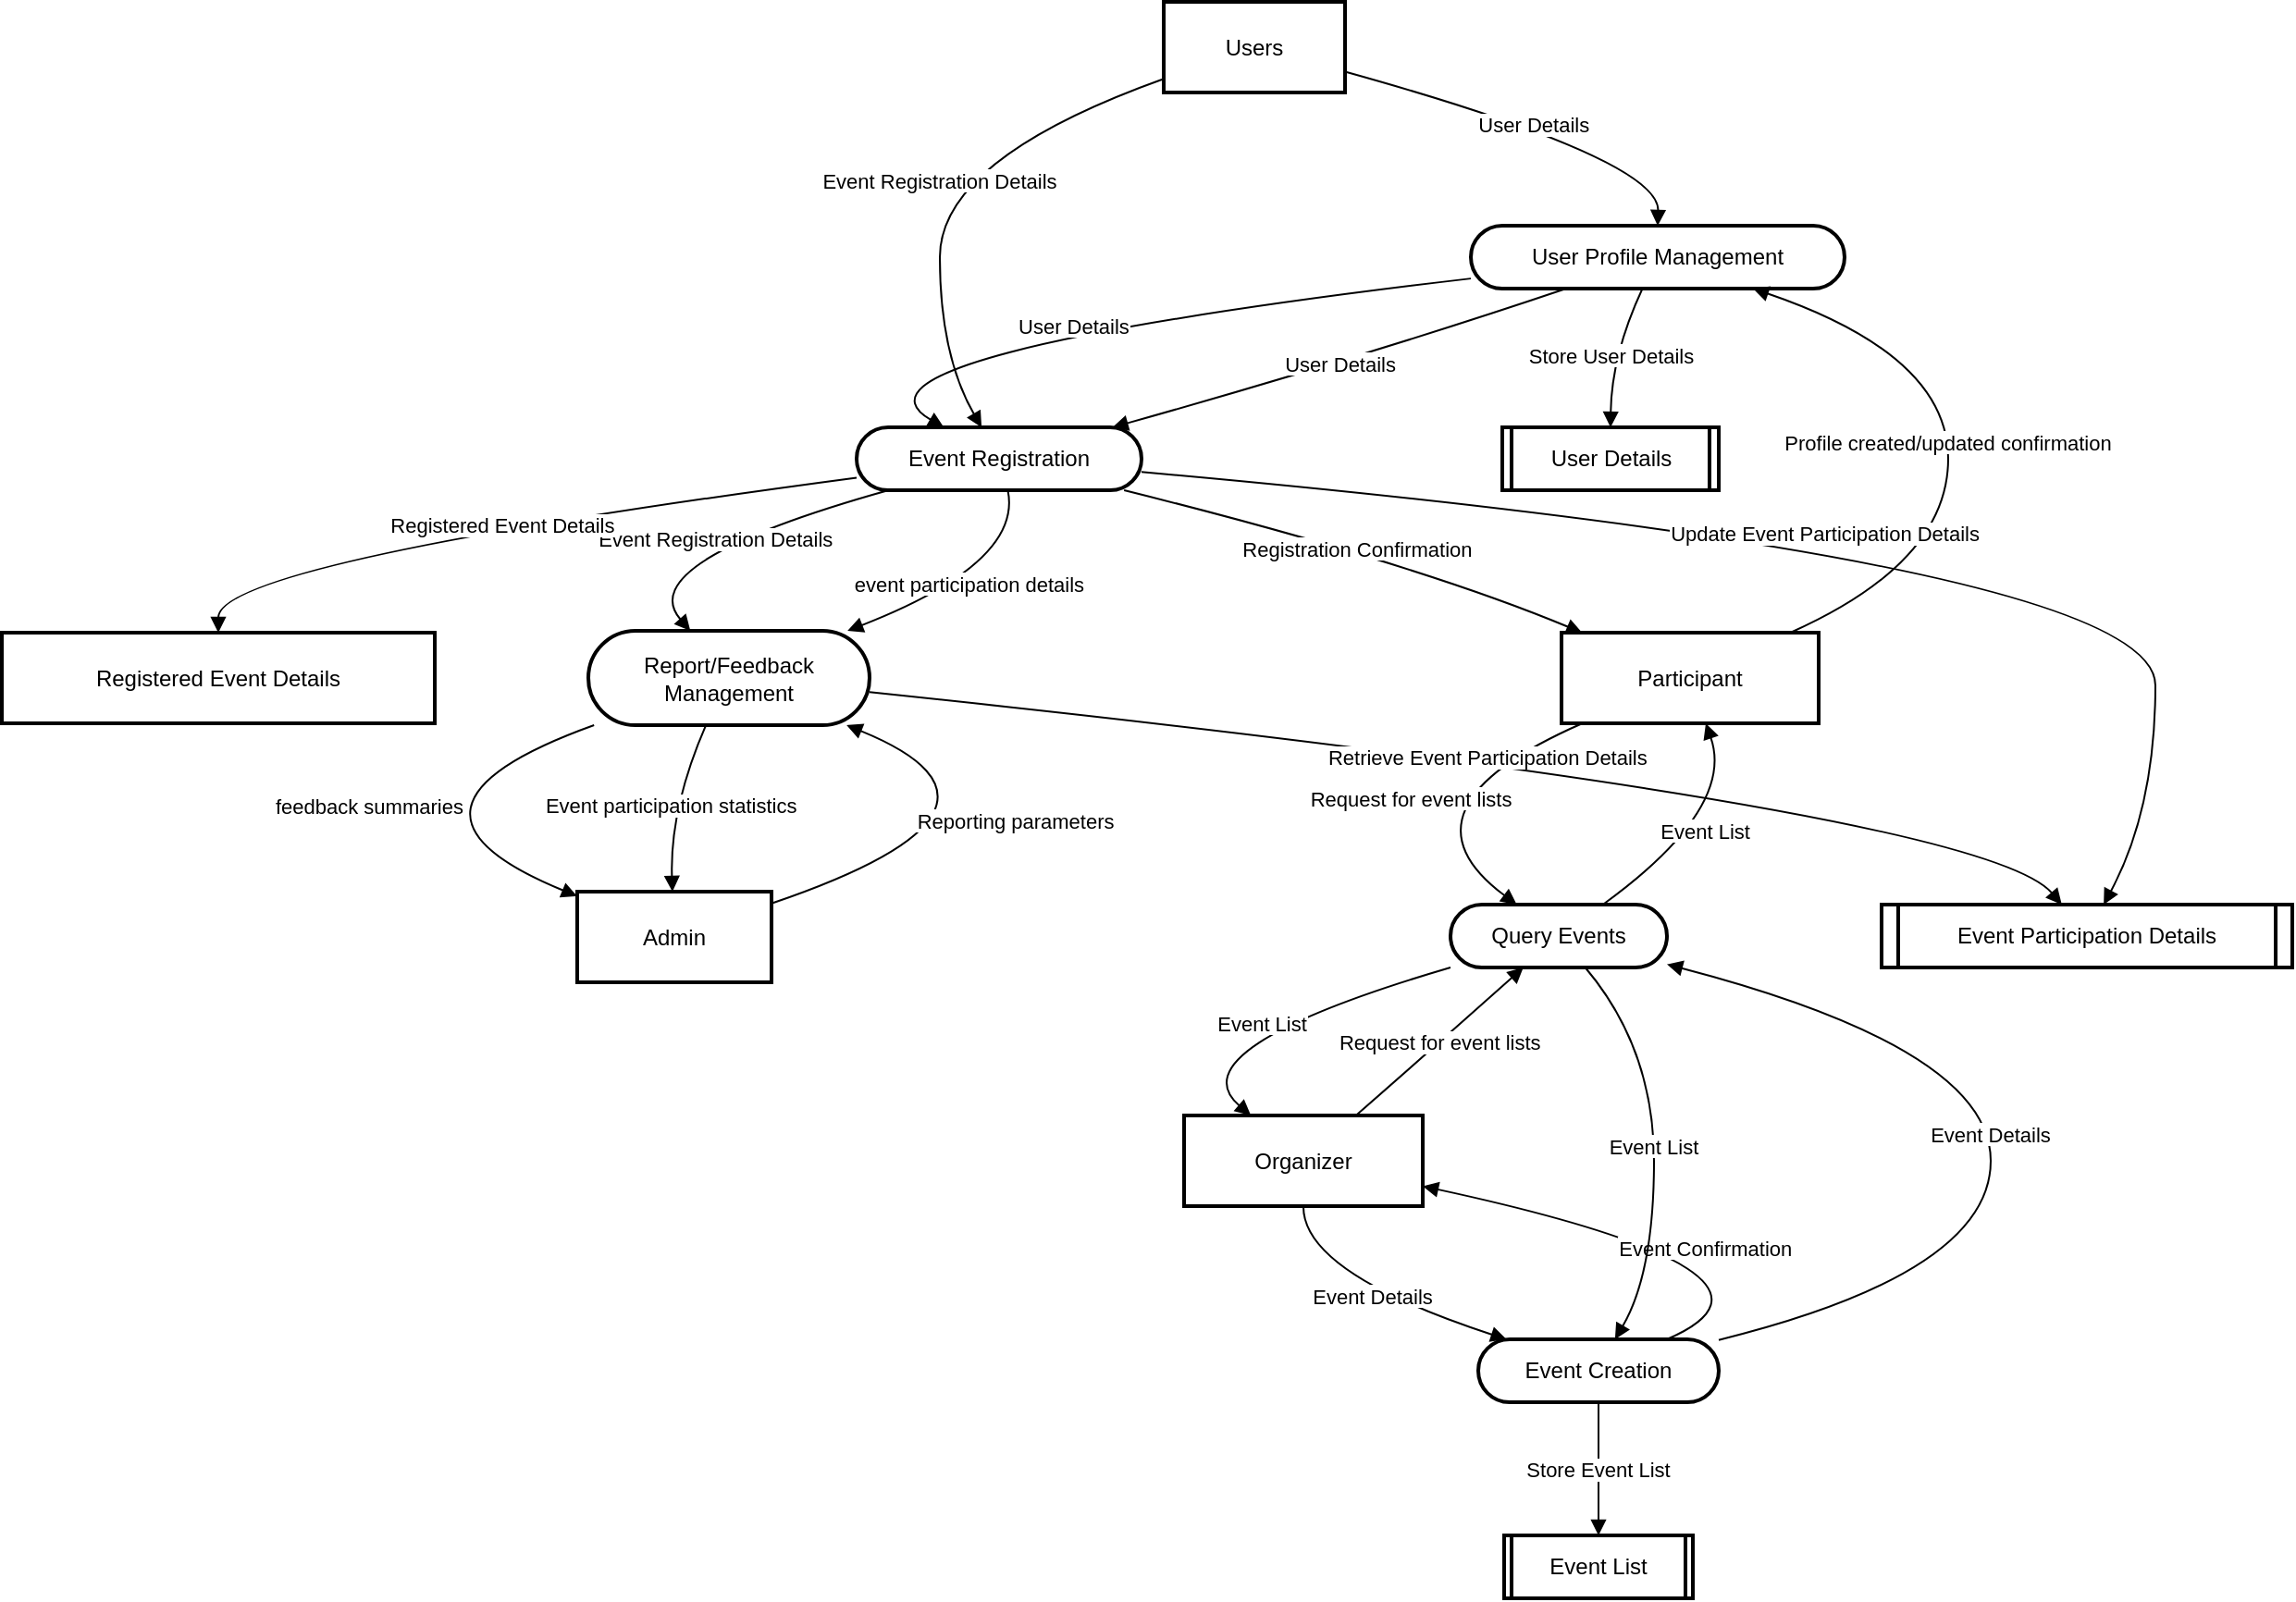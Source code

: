 <mxfile version="24.8.3">
  <diagram name="Page-1" id="DDR3ZfDrJNzFcNVzPJie">
    <mxGraphModel dx="1749" dy="891" grid="1" gridSize="10" guides="1" tooltips="1" connect="1" arrows="1" fold="1" page="1" pageScale="1" pageWidth="850" pageHeight="1100" math="0" shadow="0">
      <root>
        <mxCell id="0" />
        <mxCell id="1" parent="0" />
        <mxCell id="cTOhfIbd-LcMa5G6BluP-59" value="Users" style="whiteSpace=wrap;strokeWidth=2;" vertex="1" parent="1">
          <mxGeometry x="648" y="210" width="98" height="49" as="geometry" />
        </mxCell>
        <mxCell id="cTOhfIbd-LcMa5G6BluP-60" value="Organizer" style="whiteSpace=wrap;strokeWidth=2;" vertex="1" parent="1">
          <mxGeometry x="659" y="812" width="129" height="49" as="geometry" />
        </mxCell>
        <mxCell id="cTOhfIbd-LcMa5G6BluP-61" value="Admin" style="whiteSpace=wrap;strokeWidth=2;" vertex="1" parent="1">
          <mxGeometry x="331" y="691" width="105" height="49" as="geometry" />
        </mxCell>
        <mxCell id="cTOhfIbd-LcMa5G6BluP-62" value="Registered Event Details" style="whiteSpace=wrap;strokeWidth=2;" vertex="1" parent="1">
          <mxGeometry x="20" y="551" width="234" height="49" as="geometry" />
        </mxCell>
        <mxCell id="cTOhfIbd-LcMa5G6BluP-63" value="User Profile Management" style="rounded=1;whiteSpace=wrap;arcSize=50;strokeWidth=2;" vertex="1" parent="1">
          <mxGeometry x="814" y="331" width="202" height="34" as="geometry" />
        </mxCell>
        <mxCell id="cTOhfIbd-LcMa5G6BluP-64" value="Event Registration" style="rounded=1;whiteSpace=wrap;arcSize=50;strokeWidth=2;" vertex="1" parent="1">
          <mxGeometry x="482" y="440" width="154" height="34" as="geometry" />
        </mxCell>
        <mxCell id="cTOhfIbd-LcMa5G6BluP-65" value="Event Creation" style="rounded=1;whiteSpace=wrap;arcSize=50;strokeWidth=2;" vertex="1" parent="1">
          <mxGeometry x="818" y="933" width="130" height="34" as="geometry" />
        </mxCell>
        <mxCell id="cTOhfIbd-LcMa5G6BluP-66" value="Query Events" style="rounded=1;whiteSpace=wrap;arcSize=50;strokeWidth=2;" vertex="1" parent="1">
          <mxGeometry x="803" y="698" width="117" height="34" as="geometry" />
        </mxCell>
        <mxCell id="cTOhfIbd-LcMa5G6BluP-67" value="Report/Feedback Management" style="rounded=1;whiteSpace=wrap;arcSize=50;strokeWidth=2;" vertex="1" parent="1">
          <mxGeometry x="337" y="550" width="152" height="51" as="geometry" />
        </mxCell>
        <mxCell id="cTOhfIbd-LcMa5G6BluP-68" value="Participant" style="whiteSpace=wrap;strokeWidth=2;" vertex="1" parent="1">
          <mxGeometry x="863" y="551" width="139" height="49" as="geometry" />
        </mxCell>
        <mxCell id="cTOhfIbd-LcMa5G6BluP-69" value="Event List" style="strokeWidth=2;shape=process;whiteSpace=wrap;size=0.04;" vertex="1" parent="1">
          <mxGeometry x="832" y="1039" width="102" height="34" as="geometry" />
        </mxCell>
        <mxCell id="cTOhfIbd-LcMa5G6BluP-70" value="User Details" style="strokeWidth=2;shape=process;whiteSpace=wrap;size=0.04;" vertex="1" parent="1">
          <mxGeometry x="831" y="440" width="117" height="34" as="geometry" />
        </mxCell>
        <mxCell id="cTOhfIbd-LcMa5G6BluP-71" value="Event Participation Details" style="strokeWidth=2;shape=process;whiteSpace=wrap;size=0.04;" vertex="1" parent="1">
          <mxGeometry x="1036" y="698" width="222" height="34" as="geometry" />
        </mxCell>
        <mxCell id="cTOhfIbd-LcMa5G6BluP-72" value="User Details" style="curved=1;startArrow=none;endArrow=block;exitX=0;exitY=0.84;entryX=0.31;entryY=0.01;rounded=0;" edge="1" parent="1" source="cTOhfIbd-LcMa5G6BluP-63" target="cTOhfIbd-LcMa5G6BluP-64">
          <mxGeometry relative="1" as="geometry">
            <Array as="points">
              <mxPoint x="462" y="401" />
            </Array>
          </mxGeometry>
        </mxCell>
        <mxCell id="cTOhfIbd-LcMa5G6BluP-73" value="User Details" style="curved=1;startArrow=none;endArrow=block;exitX=1;exitY=0.77;entryX=0.5;entryY=0;rounded=0;" edge="1" parent="1" source="cTOhfIbd-LcMa5G6BluP-59" target="cTOhfIbd-LcMa5G6BluP-63">
          <mxGeometry relative="1" as="geometry">
            <Array as="points">
              <mxPoint x="916" y="295" />
            </Array>
          </mxGeometry>
        </mxCell>
        <mxCell id="cTOhfIbd-LcMa5G6BluP-74" value="Event Registration Details" style="curved=1;startArrow=none;endArrow=block;exitX=0;exitY=0.85;entryX=0.44;entryY=0.01;rounded=0;" edge="1" parent="1" source="cTOhfIbd-LcMa5G6BluP-59" target="cTOhfIbd-LcMa5G6BluP-64">
          <mxGeometry relative="1" as="geometry">
            <Array as="points">
              <mxPoint x="527" y="295" />
              <mxPoint x="527" y="401" />
            </Array>
          </mxGeometry>
        </mxCell>
        <mxCell id="cTOhfIbd-LcMa5G6BluP-75" value="Event Details" style="curved=1;startArrow=none;endArrow=block;exitX=0.5;exitY=0.99;entryX=0.11;entryY=-0.01;rounded=0;" edge="1" parent="1" source="cTOhfIbd-LcMa5G6BluP-60" target="cTOhfIbd-LcMa5G6BluP-65">
          <mxGeometry relative="1" as="geometry">
            <Array as="points">
              <mxPoint x="723" y="897" />
            </Array>
          </mxGeometry>
        </mxCell>
        <mxCell id="cTOhfIbd-LcMa5G6BluP-76" value="Request for event lists" style="curved=1;startArrow=none;endArrow=block;exitX=0.72;exitY=0;entryX=0.34;entryY=0.99;rounded=0;" edge="1" parent="1" source="cTOhfIbd-LcMa5G6BluP-60" target="cTOhfIbd-LcMa5G6BluP-66">
          <mxGeometry relative="1" as="geometry">
            <Array as="points">
              <mxPoint x="793" y="776" />
            </Array>
          </mxGeometry>
        </mxCell>
        <mxCell id="cTOhfIbd-LcMa5G6BluP-77" value="Reporting parameters" style="curved=1;startArrow=none;endArrow=block;exitX=1;exitY=0.13;entryX=0.91;entryY=0.99;rounded=0;" edge="1" parent="1" source="cTOhfIbd-LcMa5G6BluP-61" target="cTOhfIbd-LcMa5G6BluP-67">
          <mxGeometry relative="1" as="geometry">
            <Array as="points">
              <mxPoint x="587" y="646" />
            </Array>
          </mxGeometry>
        </mxCell>
        <mxCell id="cTOhfIbd-LcMa5G6BluP-78" value="Event Confirmation" style="curved=1;startArrow=none;endArrow=block;exitX=0.79;exitY=-0.01;entryX=1;entryY=0.78;rounded=0;" edge="1" parent="1" source="cTOhfIbd-LcMa5G6BluP-65" target="cTOhfIbd-LcMa5G6BluP-60">
          <mxGeometry relative="1" as="geometry">
            <Array as="points">
              <mxPoint x="1004" y="897" />
            </Array>
          </mxGeometry>
        </mxCell>
        <mxCell id="cTOhfIbd-LcMa5G6BluP-79" value="Event List" style="curved=1;startArrow=none;endArrow=block;exitX=0.01;exitY=0.99;entryX=0.28;entryY=0;rounded=0;" edge="1" parent="1" source="cTOhfIbd-LcMa5G6BluP-66" target="cTOhfIbd-LcMa5G6BluP-60">
          <mxGeometry relative="1" as="geometry">
            <Array as="points">
              <mxPoint x="653" y="776" />
            </Array>
          </mxGeometry>
        </mxCell>
        <mxCell id="cTOhfIbd-LcMa5G6BluP-80" value="User Details" style="curved=1;startArrow=none;endArrow=block;exitX=0.26;exitY=0.99;entryX=0.89;entryY=0.01;rounded=0;" edge="1" parent="1" source="cTOhfIbd-LcMa5G6BluP-63" target="cTOhfIbd-LcMa5G6BluP-64">
          <mxGeometry relative="1" as="geometry">
            <Array as="points">
              <mxPoint x="759" y="401" />
            </Array>
          </mxGeometry>
        </mxCell>
        <mxCell id="cTOhfIbd-LcMa5G6BluP-81" value="Event Registration Details" style="curved=1;startArrow=none;endArrow=block;exitX=0.12;exitY=0.99;entryX=0.36;entryY=-0.01;rounded=0;" edge="1" parent="1" source="cTOhfIbd-LcMa5G6BluP-64" target="cTOhfIbd-LcMa5G6BluP-67">
          <mxGeometry relative="1" as="geometry">
            <Array as="points">
              <mxPoint x="360" y="513" />
            </Array>
          </mxGeometry>
        </mxCell>
        <mxCell id="cTOhfIbd-LcMa5G6BluP-82" value="Registration Confirmation" style="curved=1;startArrow=none;endArrow=block;exitX=0.93;exitY=0.99;entryX=0.08;entryY=0;rounded=0;" edge="1" parent="1" source="cTOhfIbd-LcMa5G6BluP-64" target="cTOhfIbd-LcMa5G6BluP-68">
          <mxGeometry relative="1" as="geometry">
            <Array as="points">
              <mxPoint x="783" y="513" />
            </Array>
          </mxGeometry>
        </mxCell>
        <mxCell id="cTOhfIbd-LcMa5G6BluP-83" value="event participation details" style="curved=1;startArrow=none;endArrow=block;exitX=0.53;exitY=0.99;entryX=0.93;entryY=-0.01;rounded=0;" edge="1" parent="1" source="cTOhfIbd-LcMa5G6BluP-64" target="cTOhfIbd-LcMa5G6BluP-67">
          <mxGeometry relative="1" as="geometry">
            <Array as="points">
              <mxPoint x="572" y="513" />
            </Array>
          </mxGeometry>
        </mxCell>
        <mxCell id="cTOhfIbd-LcMa5G6BluP-84" value="Request for event lists" style="curved=1;startArrow=none;endArrow=block;exitX=0.09;exitY=0.99;entryX=0.31;entryY=0.01;rounded=0;" edge="1" parent="1" source="cTOhfIbd-LcMa5G6BluP-68" target="cTOhfIbd-LcMa5G6BluP-66">
          <mxGeometry relative="1" as="geometry">
            <Array as="points">
              <mxPoint x="769" y="646" />
            </Array>
          </mxGeometry>
        </mxCell>
        <mxCell id="cTOhfIbd-LcMa5G6BluP-85" value="Event List" style="curved=1;startArrow=none;endArrow=block;exitX=0.7;exitY=0.01;entryX=0.56;entryY=0.99;rounded=0;" edge="1" parent="1" source="cTOhfIbd-LcMa5G6BluP-66" target="cTOhfIbd-LcMa5G6BluP-68">
          <mxGeometry relative="1" as="geometry">
            <Array as="points">
              <mxPoint x="957" y="646" />
            </Array>
          </mxGeometry>
        </mxCell>
        <mxCell id="cTOhfIbd-LcMa5G6BluP-86" value="Profile created/updated confirmation" style="curved=1;startArrow=none;endArrow=block;exitX=0.89;exitY=0;entryX=0.75;entryY=0.99;rounded=0;" edge="1" parent="1" source="cTOhfIbd-LcMa5G6BluP-68" target="cTOhfIbd-LcMa5G6BluP-63">
          <mxGeometry relative="1" as="geometry">
            <Array as="points">
              <mxPoint x="1072" y="513" />
              <mxPoint x="1072" y="401" />
            </Array>
          </mxGeometry>
        </mxCell>
        <mxCell id="cTOhfIbd-LcMa5G6BluP-87" value="Event Details" style="curved=1;startArrow=none;endArrow=block;exitX=1;exitY=0.01;entryX=1;entryY=0.95;rounded=0;" edge="1" parent="1" source="cTOhfIbd-LcMa5G6BluP-65" target="cTOhfIbd-LcMa5G6BluP-66">
          <mxGeometry relative="1" as="geometry">
            <Array as="points">
              <mxPoint x="1095" y="897" />
              <mxPoint x="1095" y="776" />
            </Array>
          </mxGeometry>
        </mxCell>
        <mxCell id="cTOhfIbd-LcMa5G6BluP-88" value="Event List" style="curved=1;startArrow=none;endArrow=block;exitX=0.62;exitY=0.99;entryX=0.57;entryY=-0.01;rounded=0;" edge="1" parent="1" source="cTOhfIbd-LcMa5G6BluP-66" target="cTOhfIbd-LcMa5G6BluP-65">
          <mxGeometry relative="1" as="geometry">
            <Array as="points">
              <mxPoint x="913" y="776" />
              <mxPoint x="913" y="897" />
            </Array>
          </mxGeometry>
        </mxCell>
        <mxCell id="cTOhfIbd-LcMa5G6BluP-89" value="feedback summaries" style="curved=1;startArrow=none;endArrow=block;exitX=0.03;exitY=0.99;entryX=0;entryY=0.05;rounded=0;" edge="1" parent="1" source="cTOhfIbd-LcMa5G6BluP-67" target="cTOhfIbd-LcMa5G6BluP-61">
          <mxGeometry relative="1" as="geometry">
            <Array as="points">
              <mxPoint x="215" y="646" />
            </Array>
          </mxGeometry>
        </mxCell>
        <mxCell id="cTOhfIbd-LcMa5G6BluP-90" value="Event participation statistics" style="curved=1;startArrow=none;endArrow=block;exitX=0.42;exitY=0.99;entryX=0.49;entryY=0;rounded=0;" edge="1" parent="1" source="cTOhfIbd-LcMa5G6BluP-67" target="cTOhfIbd-LcMa5G6BluP-61">
          <mxGeometry relative="1" as="geometry">
            <Array as="points">
              <mxPoint x="381" y="646" />
            </Array>
          </mxGeometry>
        </mxCell>
        <mxCell id="cTOhfIbd-LcMa5G6BluP-91" value="Registered Event Details" style="curved=1;startArrow=none;endArrow=block;exitX=0;exitY=0.8;entryX=0.5;entryY=0;rounded=0;" edge="1" parent="1" source="cTOhfIbd-LcMa5G6BluP-64" target="cTOhfIbd-LcMa5G6BluP-62">
          <mxGeometry relative="1" as="geometry">
            <Array as="points">
              <mxPoint x="137" y="513" />
            </Array>
          </mxGeometry>
        </mxCell>
        <mxCell id="cTOhfIbd-LcMa5G6BluP-92" value="Store Event List" style="curved=1;startArrow=none;endArrow=block;exitX=0.5;exitY=0.98;entryX=0.5;entryY=-0.01;rounded=0;" edge="1" parent="1" source="cTOhfIbd-LcMa5G6BluP-65" target="cTOhfIbd-LcMa5G6BluP-69">
          <mxGeometry relative="1" as="geometry">
            <Array as="points" />
          </mxGeometry>
        </mxCell>
        <mxCell id="cTOhfIbd-LcMa5G6BluP-93" value="Store User Details" style="curved=1;startArrow=none;endArrow=block;exitX=0.46;exitY=0.99;entryX=0.5;entryY=0.01;rounded=0;" edge="1" parent="1" source="cTOhfIbd-LcMa5G6BluP-63" target="cTOhfIbd-LcMa5G6BluP-70">
          <mxGeometry relative="1" as="geometry">
            <Array as="points">
              <mxPoint x="890" y="401" />
            </Array>
          </mxGeometry>
        </mxCell>
        <mxCell id="cTOhfIbd-LcMa5G6BluP-94" value="Retrieve Event Participation Details" style="curved=1;startArrow=none;endArrow=block;exitX=1;exitY=0.65;entryX=0.44;entryY=0.01;rounded=0;" edge="1" parent="1" source="cTOhfIbd-LcMa5G6BluP-67" target="cTOhfIbd-LcMa5G6BluP-71">
          <mxGeometry relative="1" as="geometry">
            <Array as="points">
              <mxPoint x="1089" y="646" />
            </Array>
          </mxGeometry>
        </mxCell>
        <mxCell id="cTOhfIbd-LcMa5G6BluP-95" value="Update Event Participation Details" style="curved=1;startArrow=none;endArrow=block;exitX=1;exitY=0.71;entryX=0.54;entryY=0.01;rounded=0;" edge="1" parent="1" source="cTOhfIbd-LcMa5G6BluP-64" target="cTOhfIbd-LcMa5G6BluP-71">
          <mxGeometry relative="1" as="geometry">
            <Array as="points">
              <mxPoint x="1184" y="513" />
              <mxPoint x="1184" y="646" />
            </Array>
          </mxGeometry>
        </mxCell>
      </root>
    </mxGraphModel>
  </diagram>
</mxfile>
